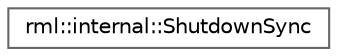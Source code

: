 digraph "类继承关系图"
{
 // LATEX_PDF_SIZE
  bgcolor="transparent";
  edge [fontname=Helvetica,fontsize=10,labelfontname=Helvetica,labelfontsize=10];
  node [fontname=Helvetica,fontsize=10,shape=box,height=0.2,width=0.4];
  rankdir="LR";
  Node0 [id="Node000000",label="rml::internal::ShutdownSync",height=0.2,width=0.4,color="grey40", fillcolor="white", style="filled",URL="$classrml_1_1internal_1_1_shutdown_sync.html",tooltip=" "];
}
